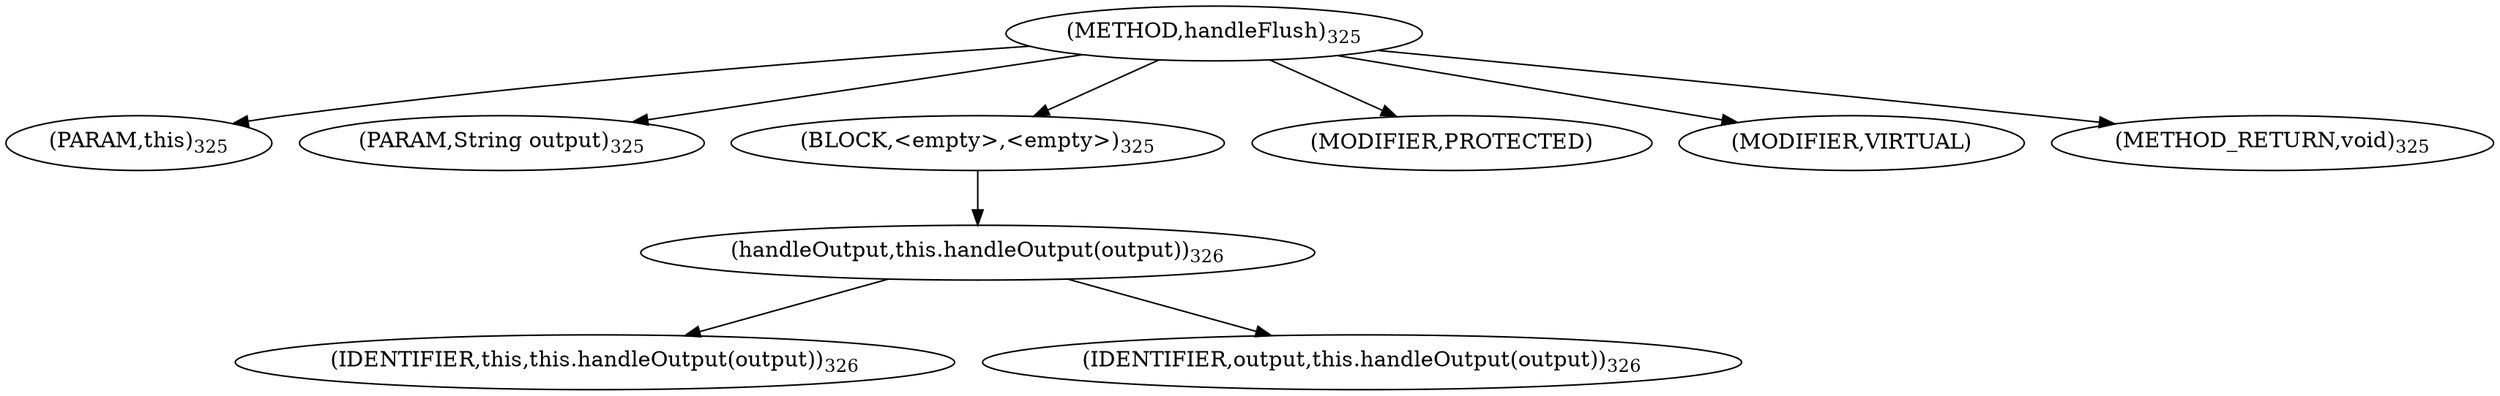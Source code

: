 digraph "handleFlush" {  
"310" [label = <(METHOD,handleFlush)<SUB>325</SUB>> ]
"24" [label = <(PARAM,this)<SUB>325</SUB>> ]
"311" [label = <(PARAM,String output)<SUB>325</SUB>> ]
"312" [label = <(BLOCK,&lt;empty&gt;,&lt;empty&gt;)<SUB>325</SUB>> ]
"313" [label = <(handleOutput,this.handleOutput(output))<SUB>326</SUB>> ]
"23" [label = <(IDENTIFIER,this,this.handleOutput(output))<SUB>326</SUB>> ]
"314" [label = <(IDENTIFIER,output,this.handleOutput(output))<SUB>326</SUB>> ]
"315" [label = <(MODIFIER,PROTECTED)> ]
"316" [label = <(MODIFIER,VIRTUAL)> ]
"317" [label = <(METHOD_RETURN,void)<SUB>325</SUB>> ]
  "310" -> "24" 
  "310" -> "311" 
  "310" -> "312" 
  "310" -> "315" 
  "310" -> "316" 
  "310" -> "317" 
  "312" -> "313" 
  "313" -> "23" 
  "313" -> "314" 
}
